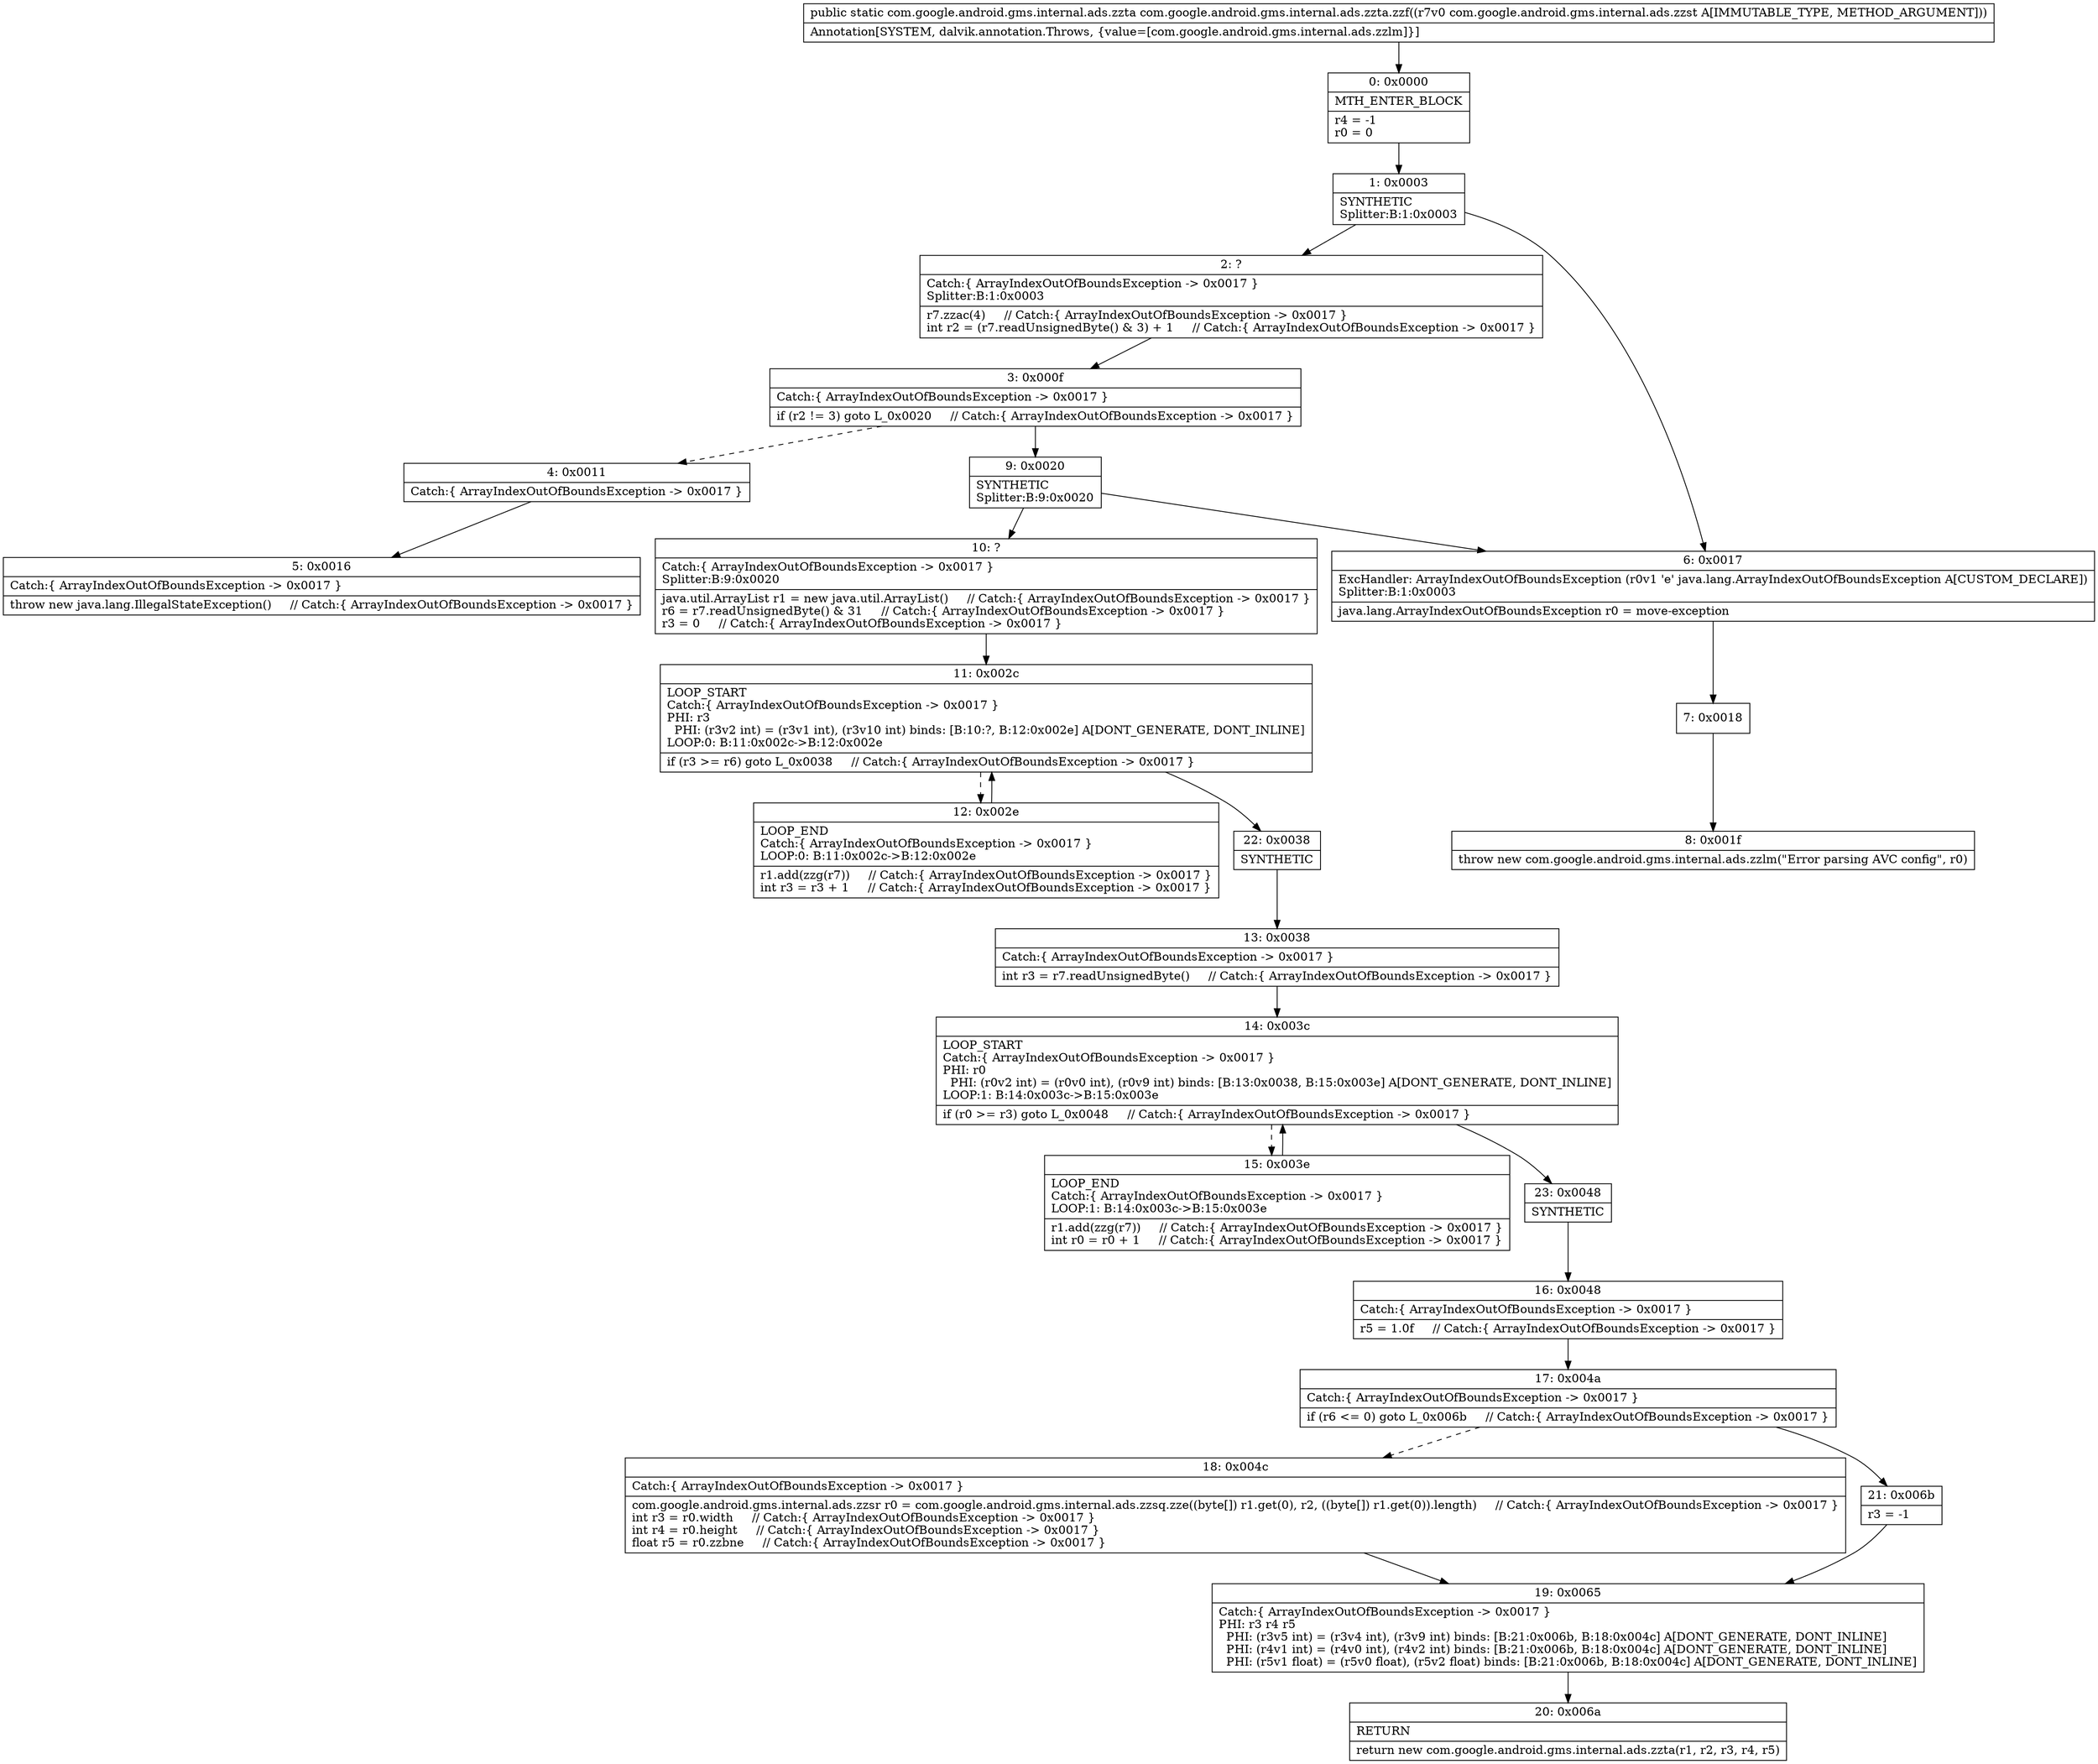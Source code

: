 digraph "CFG forcom.google.android.gms.internal.ads.zzta.zzf(Lcom\/google\/android\/gms\/internal\/ads\/zzst;)Lcom\/google\/android\/gms\/internal\/ads\/zzta;" {
Node_0 [shape=record,label="{0\:\ 0x0000|MTH_ENTER_BLOCK\l|r4 = \-1\lr0 = 0\l}"];
Node_1 [shape=record,label="{1\:\ 0x0003|SYNTHETIC\lSplitter:B:1:0x0003\l}"];
Node_2 [shape=record,label="{2\:\ ?|Catch:\{ ArrayIndexOutOfBoundsException \-\> 0x0017 \}\lSplitter:B:1:0x0003\l|r7.zzac(4)     \/\/ Catch:\{ ArrayIndexOutOfBoundsException \-\> 0x0017 \}\lint r2 = (r7.readUnsignedByte() & 3) + 1     \/\/ Catch:\{ ArrayIndexOutOfBoundsException \-\> 0x0017 \}\l}"];
Node_3 [shape=record,label="{3\:\ 0x000f|Catch:\{ ArrayIndexOutOfBoundsException \-\> 0x0017 \}\l|if (r2 != 3) goto L_0x0020     \/\/ Catch:\{ ArrayIndexOutOfBoundsException \-\> 0x0017 \}\l}"];
Node_4 [shape=record,label="{4\:\ 0x0011|Catch:\{ ArrayIndexOutOfBoundsException \-\> 0x0017 \}\l}"];
Node_5 [shape=record,label="{5\:\ 0x0016|Catch:\{ ArrayIndexOutOfBoundsException \-\> 0x0017 \}\l|throw new java.lang.IllegalStateException()     \/\/ Catch:\{ ArrayIndexOutOfBoundsException \-\> 0x0017 \}\l}"];
Node_6 [shape=record,label="{6\:\ 0x0017|ExcHandler: ArrayIndexOutOfBoundsException (r0v1 'e' java.lang.ArrayIndexOutOfBoundsException A[CUSTOM_DECLARE])\lSplitter:B:1:0x0003\l|java.lang.ArrayIndexOutOfBoundsException r0 = move\-exception\l}"];
Node_7 [shape=record,label="{7\:\ 0x0018}"];
Node_8 [shape=record,label="{8\:\ 0x001f|throw new com.google.android.gms.internal.ads.zzlm(\"Error parsing AVC config\", r0)\l}"];
Node_9 [shape=record,label="{9\:\ 0x0020|SYNTHETIC\lSplitter:B:9:0x0020\l}"];
Node_10 [shape=record,label="{10\:\ ?|Catch:\{ ArrayIndexOutOfBoundsException \-\> 0x0017 \}\lSplitter:B:9:0x0020\l|java.util.ArrayList r1 = new java.util.ArrayList()     \/\/ Catch:\{ ArrayIndexOutOfBoundsException \-\> 0x0017 \}\lr6 = r7.readUnsignedByte() & 31     \/\/ Catch:\{ ArrayIndexOutOfBoundsException \-\> 0x0017 \}\lr3 = 0     \/\/ Catch:\{ ArrayIndexOutOfBoundsException \-\> 0x0017 \}\l}"];
Node_11 [shape=record,label="{11\:\ 0x002c|LOOP_START\lCatch:\{ ArrayIndexOutOfBoundsException \-\> 0x0017 \}\lPHI: r3 \l  PHI: (r3v2 int) = (r3v1 int), (r3v10 int) binds: [B:10:?, B:12:0x002e] A[DONT_GENERATE, DONT_INLINE]\lLOOP:0: B:11:0x002c\-\>B:12:0x002e\l|if (r3 \>= r6) goto L_0x0038     \/\/ Catch:\{ ArrayIndexOutOfBoundsException \-\> 0x0017 \}\l}"];
Node_12 [shape=record,label="{12\:\ 0x002e|LOOP_END\lCatch:\{ ArrayIndexOutOfBoundsException \-\> 0x0017 \}\lLOOP:0: B:11:0x002c\-\>B:12:0x002e\l|r1.add(zzg(r7))     \/\/ Catch:\{ ArrayIndexOutOfBoundsException \-\> 0x0017 \}\lint r3 = r3 + 1     \/\/ Catch:\{ ArrayIndexOutOfBoundsException \-\> 0x0017 \}\l}"];
Node_13 [shape=record,label="{13\:\ 0x0038|Catch:\{ ArrayIndexOutOfBoundsException \-\> 0x0017 \}\l|int r3 = r7.readUnsignedByte()     \/\/ Catch:\{ ArrayIndexOutOfBoundsException \-\> 0x0017 \}\l}"];
Node_14 [shape=record,label="{14\:\ 0x003c|LOOP_START\lCatch:\{ ArrayIndexOutOfBoundsException \-\> 0x0017 \}\lPHI: r0 \l  PHI: (r0v2 int) = (r0v0 int), (r0v9 int) binds: [B:13:0x0038, B:15:0x003e] A[DONT_GENERATE, DONT_INLINE]\lLOOP:1: B:14:0x003c\-\>B:15:0x003e\l|if (r0 \>= r3) goto L_0x0048     \/\/ Catch:\{ ArrayIndexOutOfBoundsException \-\> 0x0017 \}\l}"];
Node_15 [shape=record,label="{15\:\ 0x003e|LOOP_END\lCatch:\{ ArrayIndexOutOfBoundsException \-\> 0x0017 \}\lLOOP:1: B:14:0x003c\-\>B:15:0x003e\l|r1.add(zzg(r7))     \/\/ Catch:\{ ArrayIndexOutOfBoundsException \-\> 0x0017 \}\lint r0 = r0 + 1     \/\/ Catch:\{ ArrayIndexOutOfBoundsException \-\> 0x0017 \}\l}"];
Node_16 [shape=record,label="{16\:\ 0x0048|Catch:\{ ArrayIndexOutOfBoundsException \-\> 0x0017 \}\l|r5 = 1.0f     \/\/ Catch:\{ ArrayIndexOutOfBoundsException \-\> 0x0017 \}\l}"];
Node_17 [shape=record,label="{17\:\ 0x004a|Catch:\{ ArrayIndexOutOfBoundsException \-\> 0x0017 \}\l|if (r6 \<= 0) goto L_0x006b     \/\/ Catch:\{ ArrayIndexOutOfBoundsException \-\> 0x0017 \}\l}"];
Node_18 [shape=record,label="{18\:\ 0x004c|Catch:\{ ArrayIndexOutOfBoundsException \-\> 0x0017 \}\l|com.google.android.gms.internal.ads.zzsr r0 = com.google.android.gms.internal.ads.zzsq.zze((byte[]) r1.get(0), r2, ((byte[]) r1.get(0)).length)     \/\/ Catch:\{ ArrayIndexOutOfBoundsException \-\> 0x0017 \}\lint r3 = r0.width     \/\/ Catch:\{ ArrayIndexOutOfBoundsException \-\> 0x0017 \}\lint r4 = r0.height     \/\/ Catch:\{ ArrayIndexOutOfBoundsException \-\> 0x0017 \}\lfloat r5 = r0.zzbne     \/\/ Catch:\{ ArrayIndexOutOfBoundsException \-\> 0x0017 \}\l}"];
Node_19 [shape=record,label="{19\:\ 0x0065|Catch:\{ ArrayIndexOutOfBoundsException \-\> 0x0017 \}\lPHI: r3 r4 r5 \l  PHI: (r3v5 int) = (r3v4 int), (r3v9 int) binds: [B:21:0x006b, B:18:0x004c] A[DONT_GENERATE, DONT_INLINE]\l  PHI: (r4v1 int) = (r4v0 int), (r4v2 int) binds: [B:21:0x006b, B:18:0x004c] A[DONT_GENERATE, DONT_INLINE]\l  PHI: (r5v1 float) = (r5v0 float), (r5v2 float) binds: [B:21:0x006b, B:18:0x004c] A[DONT_GENERATE, DONT_INLINE]\l}"];
Node_20 [shape=record,label="{20\:\ 0x006a|RETURN\l|return new com.google.android.gms.internal.ads.zzta(r1, r2, r3, r4, r5)\l}"];
Node_21 [shape=record,label="{21\:\ 0x006b|r3 = \-1\l}"];
Node_22 [shape=record,label="{22\:\ 0x0038|SYNTHETIC\l}"];
Node_23 [shape=record,label="{23\:\ 0x0048|SYNTHETIC\l}"];
MethodNode[shape=record,label="{public static com.google.android.gms.internal.ads.zzta com.google.android.gms.internal.ads.zzta.zzf((r7v0 com.google.android.gms.internal.ads.zzst A[IMMUTABLE_TYPE, METHOD_ARGUMENT]))  | Annotation[SYSTEM, dalvik.annotation.Throws, \{value=[com.google.android.gms.internal.ads.zzlm]\}]\l}"];
MethodNode -> Node_0;
Node_0 -> Node_1;
Node_1 -> Node_2;
Node_1 -> Node_6;
Node_2 -> Node_3;
Node_3 -> Node_4[style=dashed];
Node_3 -> Node_9;
Node_4 -> Node_5;
Node_6 -> Node_7;
Node_7 -> Node_8;
Node_9 -> Node_10;
Node_9 -> Node_6;
Node_10 -> Node_11;
Node_11 -> Node_12[style=dashed];
Node_11 -> Node_22;
Node_12 -> Node_11;
Node_13 -> Node_14;
Node_14 -> Node_15[style=dashed];
Node_14 -> Node_23;
Node_15 -> Node_14;
Node_16 -> Node_17;
Node_17 -> Node_18[style=dashed];
Node_17 -> Node_21;
Node_18 -> Node_19;
Node_19 -> Node_20;
Node_21 -> Node_19;
Node_22 -> Node_13;
Node_23 -> Node_16;
}

